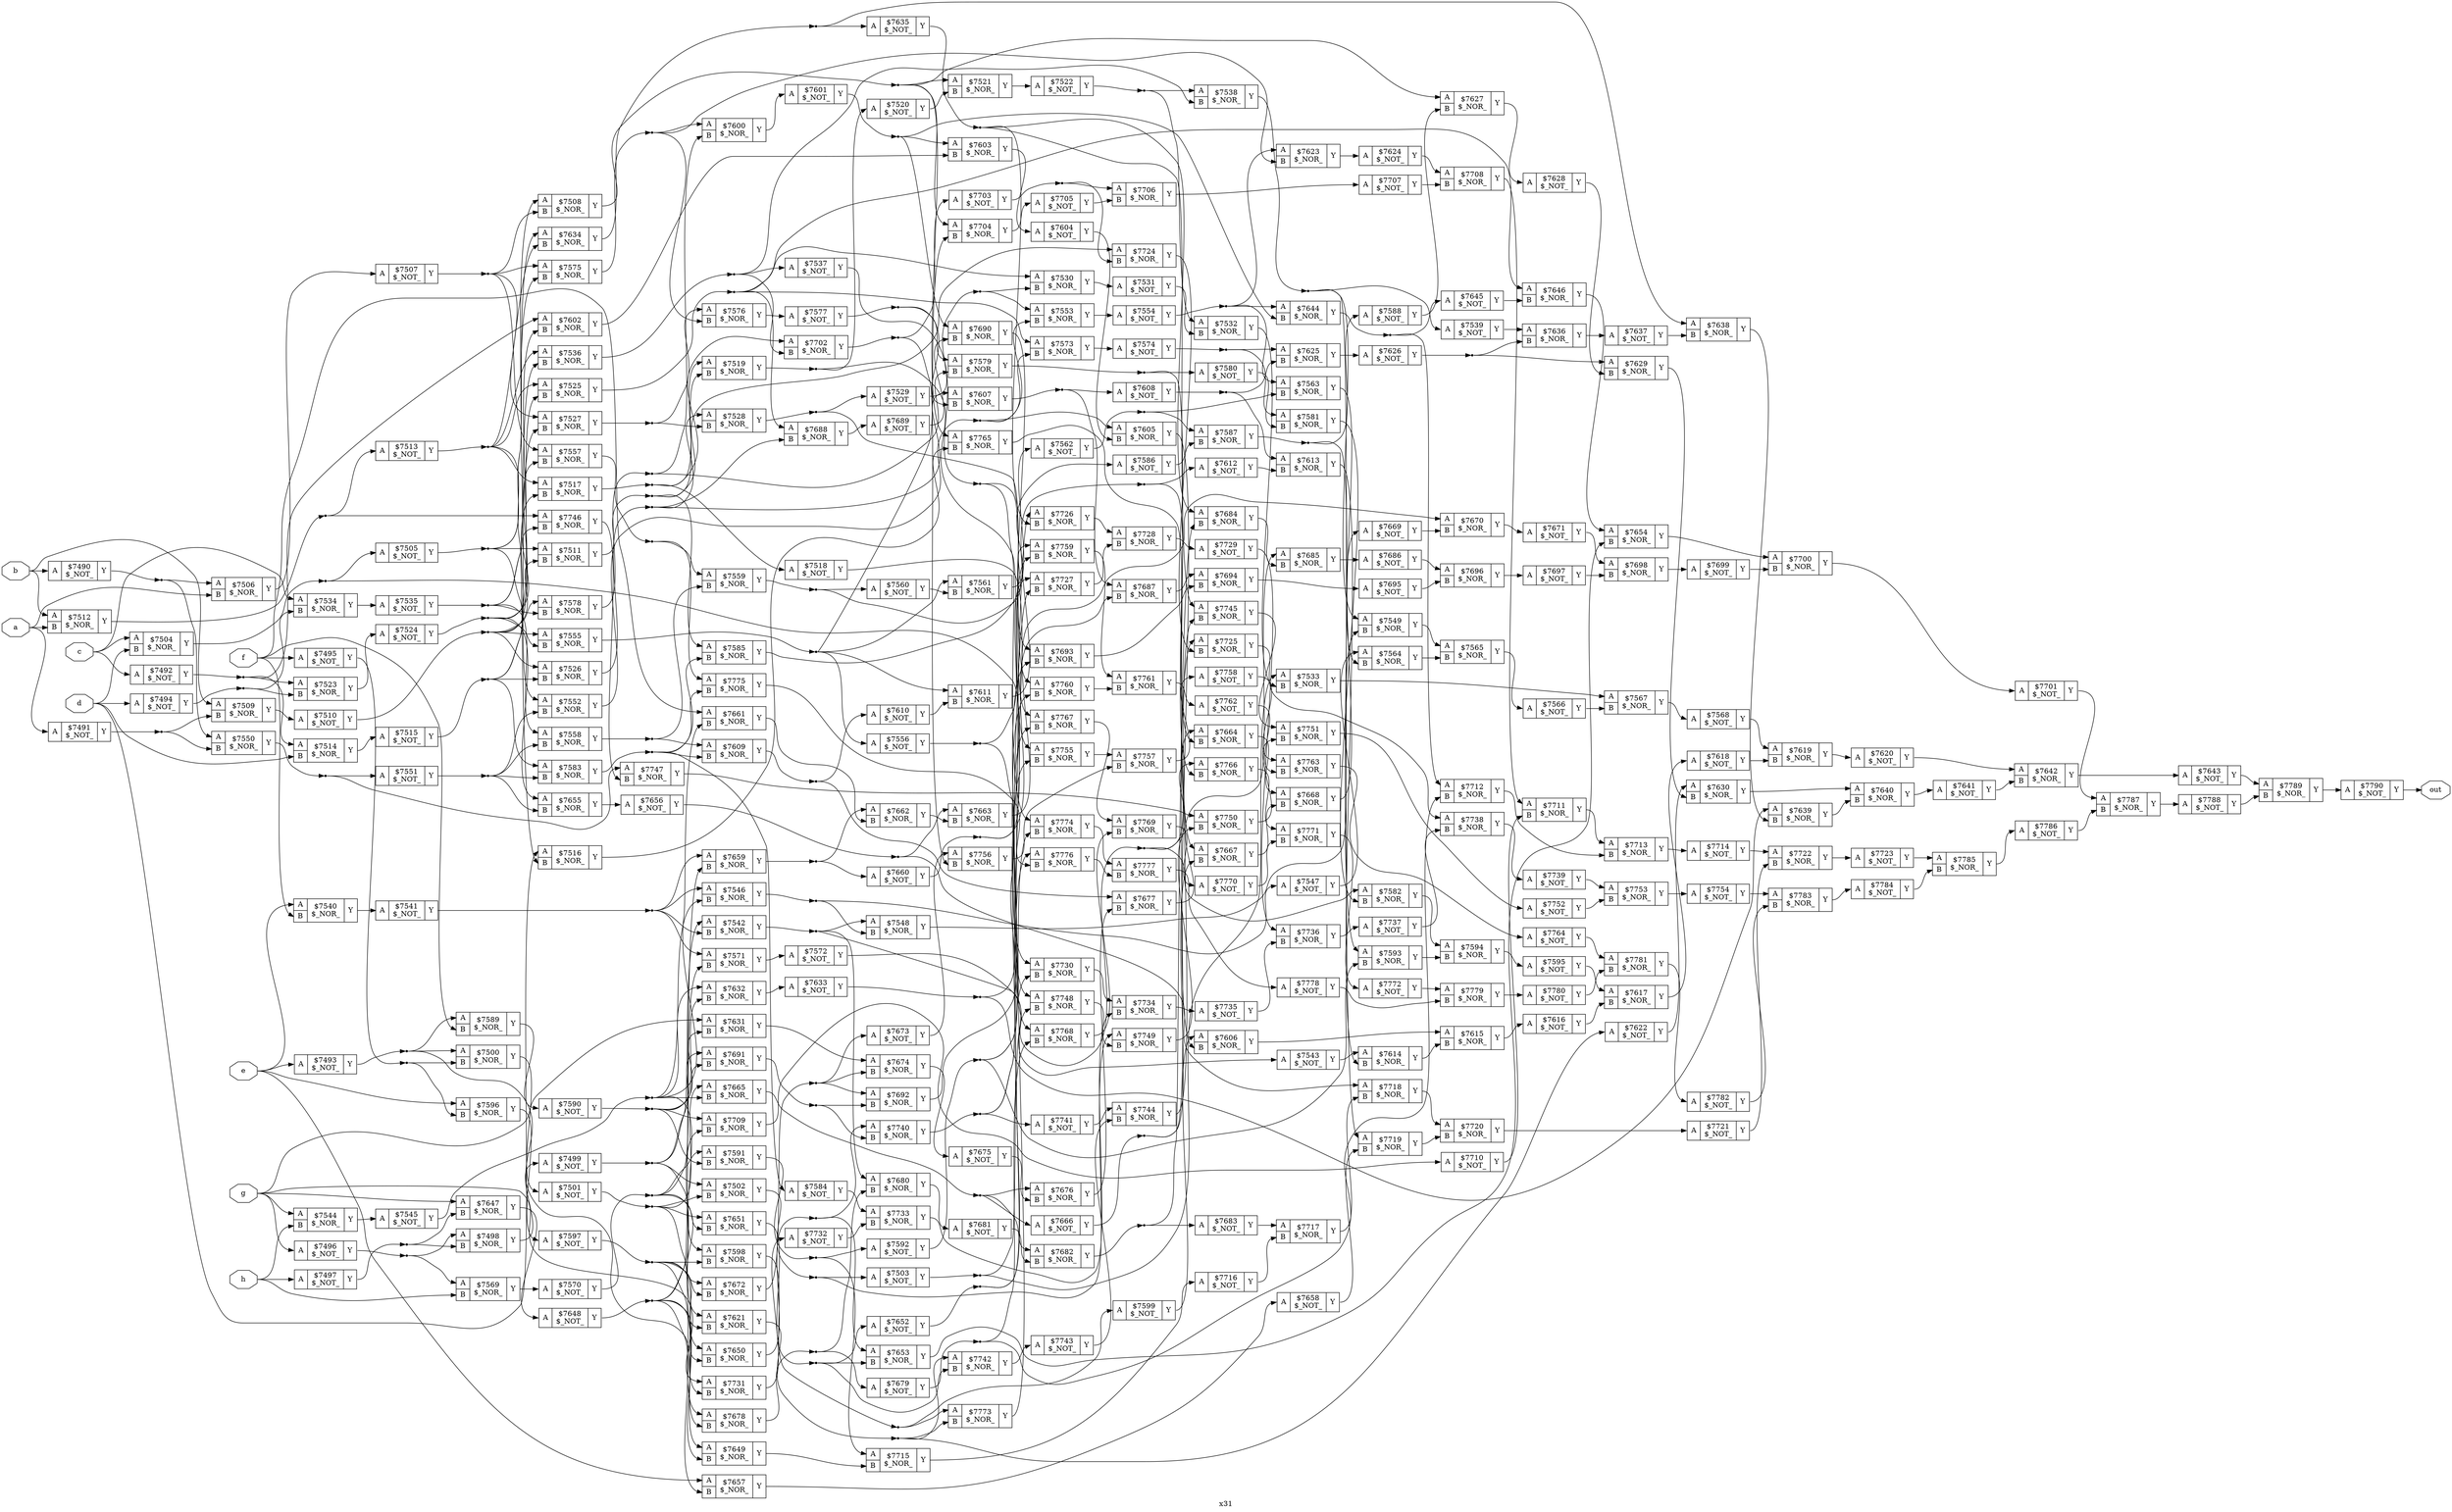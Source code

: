 digraph "x31" {
label="x31";
rankdir="LR";
remincross=true;
n301 [ shape=octagon, label="a", color="black", fontcolor="black" ];
n302 [ shape=octagon, label="b", color="black", fontcolor="black" ];
n303 [ shape=octagon, label="c", color="black", fontcolor="black" ];
n304 [ shape=octagon, label="d", color="black", fontcolor="black" ];
n305 [ shape=octagon, label="e", color="black", fontcolor="black" ];
n306 [ shape=octagon, label="f", color="black", fontcolor="black" ];
n307 [ shape=octagon, label="g", color="black", fontcolor="black" ];
n308 [ shape=octagon, label="h", color="black", fontcolor="black" ];
n309 [ shape=octagon, label="out", color="black", fontcolor="black" ];
c312 [ shape=record, label="{{<p310> A}|$7490\n$_NOT_|{<p311> Y}}" ];
c313 [ shape=record, label="{{<p310> A}|$7491\n$_NOT_|{<p311> Y}}" ];
c314 [ shape=record, label="{{<p310> A}|$7492\n$_NOT_|{<p311> Y}}" ];
c315 [ shape=record, label="{{<p310> A}|$7493\n$_NOT_|{<p311> Y}}" ];
c316 [ shape=record, label="{{<p310> A}|$7494\n$_NOT_|{<p311> Y}}" ];
c317 [ shape=record, label="{{<p310> A}|$7495\n$_NOT_|{<p311> Y}}" ];
c318 [ shape=record, label="{{<p310> A}|$7496\n$_NOT_|{<p311> Y}}" ];
c319 [ shape=record, label="{{<p310> A}|$7497\n$_NOT_|{<p311> Y}}" ];
c321 [ shape=record, label="{{<p310> A|<p320> B}|$7498\n$_NOR_|{<p311> Y}}" ];
c322 [ shape=record, label="{{<p310> A}|$7499\n$_NOT_|{<p311> Y}}" ];
c323 [ shape=record, label="{{<p310> A|<p320> B}|$7500\n$_NOR_|{<p311> Y}}" ];
c324 [ shape=record, label="{{<p310> A}|$7501\n$_NOT_|{<p311> Y}}" ];
c325 [ shape=record, label="{{<p310> A|<p320> B}|$7502\n$_NOR_|{<p311> Y}}" ];
c326 [ shape=record, label="{{<p310> A}|$7503\n$_NOT_|{<p311> Y}}" ];
c327 [ shape=record, label="{{<p310> A|<p320> B}|$7504\n$_NOR_|{<p311> Y}}" ];
c328 [ shape=record, label="{{<p310> A}|$7505\n$_NOT_|{<p311> Y}}" ];
c329 [ shape=record, label="{{<p310> A|<p320> B}|$7506\n$_NOR_|{<p311> Y}}" ];
c330 [ shape=record, label="{{<p310> A}|$7507\n$_NOT_|{<p311> Y}}" ];
c331 [ shape=record, label="{{<p310> A|<p320> B}|$7508\n$_NOR_|{<p311> Y}}" ];
c332 [ shape=record, label="{{<p310> A|<p320> B}|$7509\n$_NOR_|{<p311> Y}}" ];
c333 [ shape=record, label="{{<p310> A}|$7510\n$_NOT_|{<p311> Y}}" ];
c334 [ shape=record, label="{{<p310> A|<p320> B}|$7511\n$_NOR_|{<p311> Y}}" ];
c335 [ shape=record, label="{{<p310> A|<p320> B}|$7512\n$_NOR_|{<p311> Y}}" ];
c336 [ shape=record, label="{{<p310> A}|$7513\n$_NOT_|{<p311> Y}}" ];
c337 [ shape=record, label="{{<p310> A|<p320> B}|$7514\n$_NOR_|{<p311> Y}}" ];
c338 [ shape=record, label="{{<p310> A}|$7515\n$_NOT_|{<p311> Y}}" ];
c339 [ shape=record, label="{{<p310> A|<p320> B}|$7516\n$_NOR_|{<p311> Y}}" ];
c340 [ shape=record, label="{{<p310> A|<p320> B}|$7517\n$_NOR_|{<p311> Y}}" ];
c341 [ shape=record, label="{{<p310> A}|$7518\n$_NOT_|{<p311> Y}}" ];
c342 [ shape=record, label="{{<p310> A|<p320> B}|$7519\n$_NOR_|{<p311> Y}}" ];
c343 [ shape=record, label="{{<p310> A}|$7520\n$_NOT_|{<p311> Y}}" ];
c344 [ shape=record, label="{{<p310> A|<p320> B}|$7521\n$_NOR_|{<p311> Y}}" ];
c345 [ shape=record, label="{{<p310> A}|$7522\n$_NOT_|{<p311> Y}}" ];
c346 [ shape=record, label="{{<p310> A|<p320> B}|$7523\n$_NOR_|{<p311> Y}}" ];
c347 [ shape=record, label="{{<p310> A}|$7524\n$_NOT_|{<p311> Y}}" ];
c348 [ shape=record, label="{{<p310> A|<p320> B}|$7525\n$_NOR_|{<p311> Y}}" ];
c349 [ shape=record, label="{{<p310> A|<p320> B}|$7526\n$_NOR_|{<p311> Y}}" ];
c350 [ shape=record, label="{{<p310> A|<p320> B}|$7527\n$_NOR_|{<p311> Y}}" ];
c351 [ shape=record, label="{{<p310> A|<p320> B}|$7528\n$_NOR_|{<p311> Y}}" ];
c352 [ shape=record, label="{{<p310> A}|$7529\n$_NOT_|{<p311> Y}}" ];
c353 [ shape=record, label="{{<p310> A|<p320> B}|$7530\n$_NOR_|{<p311> Y}}" ];
c354 [ shape=record, label="{{<p310> A}|$7531\n$_NOT_|{<p311> Y}}" ];
c355 [ shape=record, label="{{<p310> A|<p320> B}|$7532\n$_NOR_|{<p311> Y}}" ];
c356 [ shape=record, label="{{<p310> A|<p320> B}|$7533\n$_NOR_|{<p311> Y}}" ];
c357 [ shape=record, label="{{<p310> A|<p320> B}|$7534\n$_NOR_|{<p311> Y}}" ];
c358 [ shape=record, label="{{<p310> A}|$7535\n$_NOT_|{<p311> Y}}" ];
c359 [ shape=record, label="{{<p310> A|<p320> B}|$7536\n$_NOR_|{<p311> Y}}" ];
c360 [ shape=record, label="{{<p310> A}|$7537\n$_NOT_|{<p311> Y}}" ];
c361 [ shape=record, label="{{<p310> A|<p320> B}|$7538\n$_NOR_|{<p311> Y}}" ];
c362 [ shape=record, label="{{<p310> A}|$7539\n$_NOT_|{<p311> Y}}" ];
c363 [ shape=record, label="{{<p310> A|<p320> B}|$7540\n$_NOR_|{<p311> Y}}" ];
c364 [ shape=record, label="{{<p310> A}|$7541\n$_NOT_|{<p311> Y}}" ];
c365 [ shape=record, label="{{<p310> A|<p320> B}|$7542\n$_NOR_|{<p311> Y}}" ];
c366 [ shape=record, label="{{<p310> A}|$7543\n$_NOT_|{<p311> Y}}" ];
c367 [ shape=record, label="{{<p310> A|<p320> B}|$7544\n$_NOR_|{<p311> Y}}" ];
c368 [ shape=record, label="{{<p310> A}|$7545\n$_NOT_|{<p311> Y}}" ];
c369 [ shape=record, label="{{<p310> A|<p320> B}|$7546\n$_NOR_|{<p311> Y}}" ];
c370 [ shape=record, label="{{<p310> A}|$7547\n$_NOT_|{<p311> Y}}" ];
c371 [ shape=record, label="{{<p310> A|<p320> B}|$7548\n$_NOR_|{<p311> Y}}" ];
c372 [ shape=record, label="{{<p310> A|<p320> B}|$7549\n$_NOR_|{<p311> Y}}" ];
c373 [ shape=record, label="{{<p310> A|<p320> B}|$7550\n$_NOR_|{<p311> Y}}" ];
c374 [ shape=record, label="{{<p310> A}|$7551\n$_NOT_|{<p311> Y}}" ];
c375 [ shape=record, label="{{<p310> A|<p320> B}|$7552\n$_NOR_|{<p311> Y}}" ];
c376 [ shape=record, label="{{<p310> A|<p320> B}|$7553\n$_NOR_|{<p311> Y}}" ];
c377 [ shape=record, label="{{<p310> A}|$7554\n$_NOT_|{<p311> Y}}" ];
c378 [ shape=record, label="{{<p310> A|<p320> B}|$7555\n$_NOR_|{<p311> Y}}" ];
c379 [ shape=record, label="{{<p310> A}|$7556\n$_NOT_|{<p311> Y}}" ];
c380 [ shape=record, label="{{<p310> A|<p320> B}|$7557\n$_NOR_|{<p311> Y}}" ];
c381 [ shape=record, label="{{<p310> A|<p320> B}|$7558\n$_NOR_|{<p311> Y}}" ];
c382 [ shape=record, label="{{<p310> A|<p320> B}|$7559\n$_NOR_|{<p311> Y}}" ];
c383 [ shape=record, label="{{<p310> A}|$7560\n$_NOT_|{<p311> Y}}" ];
c384 [ shape=record, label="{{<p310> A|<p320> B}|$7561\n$_NOR_|{<p311> Y}}" ];
c385 [ shape=record, label="{{<p310> A}|$7562\n$_NOT_|{<p311> Y}}" ];
c386 [ shape=record, label="{{<p310> A|<p320> B}|$7563\n$_NOR_|{<p311> Y}}" ];
c387 [ shape=record, label="{{<p310> A|<p320> B}|$7564\n$_NOR_|{<p311> Y}}" ];
c388 [ shape=record, label="{{<p310> A|<p320> B}|$7565\n$_NOR_|{<p311> Y}}" ];
c389 [ shape=record, label="{{<p310> A}|$7566\n$_NOT_|{<p311> Y}}" ];
c390 [ shape=record, label="{{<p310> A|<p320> B}|$7567\n$_NOR_|{<p311> Y}}" ];
c391 [ shape=record, label="{{<p310> A}|$7568\n$_NOT_|{<p311> Y}}" ];
c392 [ shape=record, label="{{<p310> A|<p320> B}|$7569\n$_NOR_|{<p311> Y}}" ];
c393 [ shape=record, label="{{<p310> A}|$7570\n$_NOT_|{<p311> Y}}" ];
c394 [ shape=record, label="{{<p310> A|<p320> B}|$7571\n$_NOR_|{<p311> Y}}" ];
c395 [ shape=record, label="{{<p310> A}|$7572\n$_NOT_|{<p311> Y}}" ];
c396 [ shape=record, label="{{<p310> A|<p320> B}|$7573\n$_NOR_|{<p311> Y}}" ];
c397 [ shape=record, label="{{<p310> A}|$7574\n$_NOT_|{<p311> Y}}" ];
c398 [ shape=record, label="{{<p310> A|<p320> B}|$7575\n$_NOR_|{<p311> Y}}" ];
c399 [ shape=record, label="{{<p310> A|<p320> B}|$7576\n$_NOR_|{<p311> Y}}" ];
c400 [ shape=record, label="{{<p310> A}|$7577\n$_NOT_|{<p311> Y}}" ];
c401 [ shape=record, label="{{<p310> A|<p320> B}|$7578\n$_NOR_|{<p311> Y}}" ];
c402 [ shape=record, label="{{<p310> A|<p320> B}|$7579\n$_NOR_|{<p311> Y}}" ];
c403 [ shape=record, label="{{<p310> A}|$7580\n$_NOT_|{<p311> Y}}" ];
c404 [ shape=record, label="{{<p310> A|<p320> B}|$7581\n$_NOR_|{<p311> Y}}" ];
c405 [ shape=record, label="{{<p310> A|<p320> B}|$7582\n$_NOR_|{<p311> Y}}" ];
c406 [ shape=record, label="{{<p310> A|<p320> B}|$7583\n$_NOR_|{<p311> Y}}" ];
c407 [ shape=record, label="{{<p310> A}|$7584\n$_NOT_|{<p311> Y}}" ];
c408 [ shape=record, label="{{<p310> A|<p320> B}|$7585\n$_NOR_|{<p311> Y}}" ];
c409 [ shape=record, label="{{<p310> A}|$7586\n$_NOT_|{<p311> Y}}" ];
c410 [ shape=record, label="{{<p310> A|<p320> B}|$7587\n$_NOR_|{<p311> Y}}" ];
c411 [ shape=record, label="{{<p310> A}|$7588\n$_NOT_|{<p311> Y}}" ];
c412 [ shape=record, label="{{<p310> A|<p320> B}|$7589\n$_NOR_|{<p311> Y}}" ];
c413 [ shape=record, label="{{<p310> A}|$7590\n$_NOT_|{<p311> Y}}" ];
c414 [ shape=record, label="{{<p310> A|<p320> B}|$7591\n$_NOR_|{<p311> Y}}" ];
c415 [ shape=record, label="{{<p310> A}|$7592\n$_NOT_|{<p311> Y}}" ];
c416 [ shape=record, label="{{<p310> A|<p320> B}|$7593\n$_NOR_|{<p311> Y}}" ];
c417 [ shape=record, label="{{<p310> A|<p320> B}|$7594\n$_NOR_|{<p311> Y}}" ];
c418 [ shape=record, label="{{<p310> A}|$7595\n$_NOT_|{<p311> Y}}" ];
c419 [ shape=record, label="{{<p310> A|<p320> B}|$7596\n$_NOR_|{<p311> Y}}" ];
c420 [ shape=record, label="{{<p310> A}|$7597\n$_NOT_|{<p311> Y}}" ];
c421 [ shape=record, label="{{<p310> A|<p320> B}|$7598\n$_NOR_|{<p311> Y}}" ];
c422 [ shape=record, label="{{<p310> A}|$7599\n$_NOT_|{<p311> Y}}" ];
c423 [ shape=record, label="{{<p310> A|<p320> B}|$7600\n$_NOR_|{<p311> Y}}" ];
c424 [ shape=record, label="{{<p310> A}|$7601\n$_NOT_|{<p311> Y}}" ];
c425 [ shape=record, label="{{<p310> A|<p320> B}|$7602\n$_NOR_|{<p311> Y}}" ];
c426 [ shape=record, label="{{<p310> A|<p320> B}|$7603\n$_NOR_|{<p311> Y}}" ];
c427 [ shape=record, label="{{<p310> A}|$7604\n$_NOT_|{<p311> Y}}" ];
c428 [ shape=record, label="{{<p310> A|<p320> B}|$7605\n$_NOR_|{<p311> Y}}" ];
c429 [ shape=record, label="{{<p310> A|<p320> B}|$7606\n$_NOR_|{<p311> Y}}" ];
c430 [ shape=record, label="{{<p310> A|<p320> B}|$7607\n$_NOR_|{<p311> Y}}" ];
c431 [ shape=record, label="{{<p310> A}|$7608\n$_NOT_|{<p311> Y}}" ];
c432 [ shape=record, label="{{<p310> A|<p320> B}|$7609\n$_NOR_|{<p311> Y}}" ];
c433 [ shape=record, label="{{<p310> A}|$7610\n$_NOT_|{<p311> Y}}" ];
c434 [ shape=record, label="{{<p310> A|<p320> B}|$7611\n$_NOR_|{<p311> Y}}" ];
c435 [ shape=record, label="{{<p310> A}|$7612\n$_NOT_|{<p311> Y}}" ];
c436 [ shape=record, label="{{<p310> A|<p320> B}|$7613\n$_NOR_|{<p311> Y}}" ];
c437 [ shape=record, label="{{<p310> A|<p320> B}|$7614\n$_NOR_|{<p311> Y}}" ];
c438 [ shape=record, label="{{<p310> A|<p320> B}|$7615\n$_NOR_|{<p311> Y}}" ];
c439 [ shape=record, label="{{<p310> A}|$7616\n$_NOT_|{<p311> Y}}" ];
c440 [ shape=record, label="{{<p310> A|<p320> B}|$7617\n$_NOR_|{<p311> Y}}" ];
c441 [ shape=record, label="{{<p310> A}|$7618\n$_NOT_|{<p311> Y}}" ];
c442 [ shape=record, label="{{<p310> A|<p320> B}|$7619\n$_NOR_|{<p311> Y}}" ];
c443 [ shape=record, label="{{<p310> A}|$7620\n$_NOT_|{<p311> Y}}" ];
c444 [ shape=record, label="{{<p310> A|<p320> B}|$7621\n$_NOR_|{<p311> Y}}" ];
c445 [ shape=record, label="{{<p310> A}|$7622\n$_NOT_|{<p311> Y}}" ];
c446 [ shape=record, label="{{<p310> A|<p320> B}|$7623\n$_NOR_|{<p311> Y}}" ];
c447 [ shape=record, label="{{<p310> A}|$7624\n$_NOT_|{<p311> Y}}" ];
c448 [ shape=record, label="{{<p310> A|<p320> B}|$7625\n$_NOR_|{<p311> Y}}" ];
c449 [ shape=record, label="{{<p310> A}|$7626\n$_NOT_|{<p311> Y}}" ];
c450 [ shape=record, label="{{<p310> A|<p320> B}|$7627\n$_NOR_|{<p311> Y}}" ];
c451 [ shape=record, label="{{<p310> A}|$7628\n$_NOT_|{<p311> Y}}" ];
c452 [ shape=record, label="{{<p310> A|<p320> B}|$7629\n$_NOR_|{<p311> Y}}" ];
c453 [ shape=record, label="{{<p310> A|<p320> B}|$7630\n$_NOR_|{<p311> Y}}" ];
c454 [ shape=record, label="{{<p310> A|<p320> B}|$7631\n$_NOR_|{<p311> Y}}" ];
c455 [ shape=record, label="{{<p310> A|<p320> B}|$7632\n$_NOR_|{<p311> Y}}" ];
c456 [ shape=record, label="{{<p310> A}|$7633\n$_NOT_|{<p311> Y}}" ];
c457 [ shape=record, label="{{<p310> A|<p320> B}|$7634\n$_NOR_|{<p311> Y}}" ];
c458 [ shape=record, label="{{<p310> A}|$7635\n$_NOT_|{<p311> Y}}" ];
c459 [ shape=record, label="{{<p310> A|<p320> B}|$7636\n$_NOR_|{<p311> Y}}" ];
c460 [ shape=record, label="{{<p310> A}|$7637\n$_NOT_|{<p311> Y}}" ];
c461 [ shape=record, label="{{<p310> A|<p320> B}|$7638\n$_NOR_|{<p311> Y}}" ];
c462 [ shape=record, label="{{<p310> A|<p320> B}|$7639\n$_NOR_|{<p311> Y}}" ];
c463 [ shape=record, label="{{<p310> A|<p320> B}|$7640\n$_NOR_|{<p311> Y}}" ];
c464 [ shape=record, label="{{<p310> A}|$7641\n$_NOT_|{<p311> Y}}" ];
c465 [ shape=record, label="{{<p310> A|<p320> B}|$7642\n$_NOR_|{<p311> Y}}" ];
c466 [ shape=record, label="{{<p310> A}|$7643\n$_NOT_|{<p311> Y}}" ];
c467 [ shape=record, label="{{<p310> A|<p320> B}|$7644\n$_NOR_|{<p311> Y}}" ];
c468 [ shape=record, label="{{<p310> A}|$7645\n$_NOT_|{<p311> Y}}" ];
c469 [ shape=record, label="{{<p310> A|<p320> B}|$7646\n$_NOR_|{<p311> Y}}" ];
c470 [ shape=record, label="{{<p310> A|<p320> B}|$7647\n$_NOR_|{<p311> Y}}" ];
c471 [ shape=record, label="{{<p310> A}|$7648\n$_NOT_|{<p311> Y}}" ];
c472 [ shape=record, label="{{<p310> A|<p320> B}|$7649\n$_NOR_|{<p311> Y}}" ];
c473 [ shape=record, label="{{<p310> A|<p320> B}|$7650\n$_NOR_|{<p311> Y}}" ];
c474 [ shape=record, label="{{<p310> A|<p320> B}|$7651\n$_NOR_|{<p311> Y}}" ];
c475 [ shape=record, label="{{<p310> A}|$7652\n$_NOT_|{<p311> Y}}" ];
c476 [ shape=record, label="{{<p310> A|<p320> B}|$7653\n$_NOR_|{<p311> Y}}" ];
c477 [ shape=record, label="{{<p310> A|<p320> B}|$7654\n$_NOR_|{<p311> Y}}" ];
c478 [ shape=record, label="{{<p310> A|<p320> B}|$7655\n$_NOR_|{<p311> Y}}" ];
c479 [ shape=record, label="{{<p310> A}|$7656\n$_NOT_|{<p311> Y}}" ];
c480 [ shape=record, label="{{<p310> A|<p320> B}|$7657\n$_NOR_|{<p311> Y}}" ];
c481 [ shape=record, label="{{<p310> A}|$7658\n$_NOT_|{<p311> Y}}" ];
c482 [ shape=record, label="{{<p310> A|<p320> B}|$7659\n$_NOR_|{<p311> Y}}" ];
c483 [ shape=record, label="{{<p310> A}|$7660\n$_NOT_|{<p311> Y}}" ];
c484 [ shape=record, label="{{<p310> A|<p320> B}|$7661\n$_NOR_|{<p311> Y}}" ];
c485 [ shape=record, label="{{<p310> A|<p320> B}|$7662\n$_NOR_|{<p311> Y}}" ];
c486 [ shape=record, label="{{<p310> A|<p320> B}|$7663\n$_NOR_|{<p311> Y}}" ];
c487 [ shape=record, label="{{<p310> A|<p320> B}|$7664\n$_NOR_|{<p311> Y}}" ];
c488 [ shape=record, label="{{<p310> A|<p320> B}|$7665\n$_NOR_|{<p311> Y}}" ];
c489 [ shape=record, label="{{<p310> A}|$7666\n$_NOT_|{<p311> Y}}" ];
c490 [ shape=record, label="{{<p310> A|<p320> B}|$7667\n$_NOR_|{<p311> Y}}" ];
c491 [ shape=record, label="{{<p310> A|<p320> B}|$7668\n$_NOR_|{<p311> Y}}" ];
c492 [ shape=record, label="{{<p310> A}|$7669\n$_NOT_|{<p311> Y}}" ];
c493 [ shape=record, label="{{<p310> A|<p320> B}|$7670\n$_NOR_|{<p311> Y}}" ];
c494 [ shape=record, label="{{<p310> A}|$7671\n$_NOT_|{<p311> Y}}" ];
c495 [ shape=record, label="{{<p310> A|<p320> B}|$7672\n$_NOR_|{<p311> Y}}" ];
c496 [ shape=record, label="{{<p310> A}|$7673\n$_NOT_|{<p311> Y}}" ];
c497 [ shape=record, label="{{<p310> A|<p320> B}|$7674\n$_NOR_|{<p311> Y}}" ];
c498 [ shape=record, label="{{<p310> A}|$7675\n$_NOT_|{<p311> Y}}" ];
c499 [ shape=record, label="{{<p310> A|<p320> B}|$7676\n$_NOR_|{<p311> Y}}" ];
c500 [ shape=record, label="{{<p310> A|<p320> B}|$7677\n$_NOR_|{<p311> Y}}" ];
c501 [ shape=record, label="{{<p310> A|<p320> B}|$7678\n$_NOR_|{<p311> Y}}" ];
c502 [ shape=record, label="{{<p310> A}|$7679\n$_NOT_|{<p311> Y}}" ];
c503 [ shape=record, label="{{<p310> A|<p320> B}|$7680\n$_NOR_|{<p311> Y}}" ];
c504 [ shape=record, label="{{<p310> A}|$7681\n$_NOT_|{<p311> Y}}" ];
c505 [ shape=record, label="{{<p310> A|<p320> B}|$7682\n$_NOR_|{<p311> Y}}" ];
c506 [ shape=record, label="{{<p310> A}|$7683\n$_NOT_|{<p311> Y}}" ];
c507 [ shape=record, label="{{<p310> A|<p320> B}|$7684\n$_NOR_|{<p311> Y}}" ];
c508 [ shape=record, label="{{<p310> A|<p320> B}|$7685\n$_NOR_|{<p311> Y}}" ];
c509 [ shape=record, label="{{<p310> A}|$7686\n$_NOT_|{<p311> Y}}" ];
c510 [ shape=record, label="{{<p310> A|<p320> B}|$7687\n$_NOR_|{<p311> Y}}" ];
c511 [ shape=record, label="{{<p310> A|<p320> B}|$7688\n$_NOR_|{<p311> Y}}" ];
c512 [ shape=record, label="{{<p310> A}|$7689\n$_NOT_|{<p311> Y}}" ];
c513 [ shape=record, label="{{<p310> A|<p320> B}|$7690\n$_NOR_|{<p311> Y}}" ];
c514 [ shape=record, label="{{<p310> A|<p320> B}|$7691\n$_NOR_|{<p311> Y}}" ];
c515 [ shape=record, label="{{<p310> A|<p320> B}|$7692\n$_NOR_|{<p311> Y}}" ];
c516 [ shape=record, label="{{<p310> A|<p320> B}|$7693\n$_NOR_|{<p311> Y}}" ];
c517 [ shape=record, label="{{<p310> A|<p320> B}|$7694\n$_NOR_|{<p311> Y}}" ];
c518 [ shape=record, label="{{<p310> A}|$7695\n$_NOT_|{<p311> Y}}" ];
c519 [ shape=record, label="{{<p310> A|<p320> B}|$7696\n$_NOR_|{<p311> Y}}" ];
c520 [ shape=record, label="{{<p310> A}|$7697\n$_NOT_|{<p311> Y}}" ];
c521 [ shape=record, label="{{<p310> A|<p320> B}|$7698\n$_NOR_|{<p311> Y}}" ];
c522 [ shape=record, label="{{<p310> A}|$7699\n$_NOT_|{<p311> Y}}" ];
c523 [ shape=record, label="{{<p310> A|<p320> B}|$7700\n$_NOR_|{<p311> Y}}" ];
c524 [ shape=record, label="{{<p310> A}|$7701\n$_NOT_|{<p311> Y}}" ];
c525 [ shape=record, label="{{<p310> A|<p320> B}|$7702\n$_NOR_|{<p311> Y}}" ];
c526 [ shape=record, label="{{<p310> A}|$7703\n$_NOT_|{<p311> Y}}" ];
c527 [ shape=record, label="{{<p310> A|<p320> B}|$7704\n$_NOR_|{<p311> Y}}" ];
c528 [ shape=record, label="{{<p310> A}|$7705\n$_NOT_|{<p311> Y}}" ];
c529 [ shape=record, label="{{<p310> A|<p320> B}|$7706\n$_NOR_|{<p311> Y}}" ];
c530 [ shape=record, label="{{<p310> A}|$7707\n$_NOT_|{<p311> Y}}" ];
c531 [ shape=record, label="{{<p310> A|<p320> B}|$7708\n$_NOR_|{<p311> Y}}" ];
c532 [ shape=record, label="{{<p310> A|<p320> B}|$7709\n$_NOR_|{<p311> Y}}" ];
c533 [ shape=record, label="{{<p310> A}|$7710\n$_NOT_|{<p311> Y}}" ];
c534 [ shape=record, label="{{<p310> A|<p320> B}|$7711\n$_NOR_|{<p311> Y}}" ];
c535 [ shape=record, label="{{<p310> A|<p320> B}|$7712\n$_NOR_|{<p311> Y}}" ];
c536 [ shape=record, label="{{<p310> A|<p320> B}|$7713\n$_NOR_|{<p311> Y}}" ];
c537 [ shape=record, label="{{<p310> A}|$7714\n$_NOT_|{<p311> Y}}" ];
c538 [ shape=record, label="{{<p310> A|<p320> B}|$7715\n$_NOR_|{<p311> Y}}" ];
c539 [ shape=record, label="{{<p310> A}|$7716\n$_NOT_|{<p311> Y}}" ];
c540 [ shape=record, label="{{<p310> A|<p320> B}|$7717\n$_NOR_|{<p311> Y}}" ];
c541 [ shape=record, label="{{<p310> A|<p320> B}|$7718\n$_NOR_|{<p311> Y}}" ];
c542 [ shape=record, label="{{<p310> A|<p320> B}|$7719\n$_NOR_|{<p311> Y}}" ];
c543 [ shape=record, label="{{<p310> A|<p320> B}|$7720\n$_NOR_|{<p311> Y}}" ];
c544 [ shape=record, label="{{<p310> A}|$7721\n$_NOT_|{<p311> Y}}" ];
c545 [ shape=record, label="{{<p310> A|<p320> B}|$7722\n$_NOR_|{<p311> Y}}" ];
c546 [ shape=record, label="{{<p310> A}|$7723\n$_NOT_|{<p311> Y}}" ];
c547 [ shape=record, label="{{<p310> A|<p320> B}|$7724\n$_NOR_|{<p311> Y}}" ];
c548 [ shape=record, label="{{<p310> A|<p320> B}|$7725\n$_NOR_|{<p311> Y}}" ];
c549 [ shape=record, label="{{<p310> A|<p320> B}|$7726\n$_NOR_|{<p311> Y}}" ];
c550 [ shape=record, label="{{<p310> A|<p320> B}|$7727\n$_NOR_|{<p311> Y}}" ];
c551 [ shape=record, label="{{<p310> A|<p320> B}|$7728\n$_NOR_|{<p311> Y}}" ];
c552 [ shape=record, label="{{<p310> A}|$7729\n$_NOT_|{<p311> Y}}" ];
c553 [ shape=record, label="{{<p310> A|<p320> B}|$7730\n$_NOR_|{<p311> Y}}" ];
c554 [ shape=record, label="{{<p310> A|<p320> B}|$7731\n$_NOR_|{<p311> Y}}" ];
c555 [ shape=record, label="{{<p310> A}|$7732\n$_NOT_|{<p311> Y}}" ];
c556 [ shape=record, label="{{<p310> A|<p320> B}|$7733\n$_NOR_|{<p311> Y}}" ];
c557 [ shape=record, label="{{<p310> A|<p320> B}|$7734\n$_NOR_|{<p311> Y}}" ];
c558 [ shape=record, label="{{<p310> A}|$7735\n$_NOT_|{<p311> Y}}" ];
c559 [ shape=record, label="{{<p310> A|<p320> B}|$7736\n$_NOR_|{<p311> Y}}" ];
c560 [ shape=record, label="{{<p310> A}|$7737\n$_NOT_|{<p311> Y}}" ];
c561 [ shape=record, label="{{<p310> A|<p320> B}|$7738\n$_NOR_|{<p311> Y}}" ];
c562 [ shape=record, label="{{<p310> A}|$7739\n$_NOT_|{<p311> Y}}" ];
c563 [ shape=record, label="{{<p310> A|<p320> B}|$7740\n$_NOR_|{<p311> Y}}" ];
c564 [ shape=record, label="{{<p310> A}|$7741\n$_NOT_|{<p311> Y}}" ];
c565 [ shape=record, label="{{<p310> A|<p320> B}|$7742\n$_NOR_|{<p311> Y}}" ];
c566 [ shape=record, label="{{<p310> A}|$7743\n$_NOT_|{<p311> Y}}" ];
c567 [ shape=record, label="{{<p310> A|<p320> B}|$7744\n$_NOR_|{<p311> Y}}" ];
c568 [ shape=record, label="{{<p310> A|<p320> B}|$7745\n$_NOR_|{<p311> Y}}" ];
c569 [ shape=record, label="{{<p310> A|<p320> B}|$7746\n$_NOR_|{<p311> Y}}" ];
c570 [ shape=record, label="{{<p310> A|<p320> B}|$7747\n$_NOR_|{<p311> Y}}" ];
c571 [ shape=record, label="{{<p310> A|<p320> B}|$7748\n$_NOR_|{<p311> Y}}" ];
c572 [ shape=record, label="{{<p310> A|<p320> B}|$7749\n$_NOR_|{<p311> Y}}" ];
c573 [ shape=record, label="{{<p310> A|<p320> B}|$7750\n$_NOR_|{<p311> Y}}" ];
c574 [ shape=record, label="{{<p310> A|<p320> B}|$7751\n$_NOR_|{<p311> Y}}" ];
c575 [ shape=record, label="{{<p310> A}|$7752\n$_NOT_|{<p311> Y}}" ];
c576 [ shape=record, label="{{<p310> A|<p320> B}|$7753\n$_NOR_|{<p311> Y}}" ];
c577 [ shape=record, label="{{<p310> A}|$7754\n$_NOT_|{<p311> Y}}" ];
c578 [ shape=record, label="{{<p310> A|<p320> B}|$7755\n$_NOR_|{<p311> Y}}" ];
c579 [ shape=record, label="{{<p310> A|<p320> B}|$7756\n$_NOR_|{<p311> Y}}" ];
c580 [ shape=record, label="{{<p310> A|<p320> B}|$7757\n$_NOR_|{<p311> Y}}" ];
c581 [ shape=record, label="{{<p310> A}|$7758\n$_NOT_|{<p311> Y}}" ];
c582 [ shape=record, label="{{<p310> A|<p320> B}|$7759\n$_NOR_|{<p311> Y}}" ];
c583 [ shape=record, label="{{<p310> A|<p320> B}|$7760\n$_NOR_|{<p311> Y}}" ];
c584 [ shape=record, label="{{<p310> A|<p320> B}|$7761\n$_NOR_|{<p311> Y}}" ];
c585 [ shape=record, label="{{<p310> A}|$7762\n$_NOT_|{<p311> Y}}" ];
c586 [ shape=record, label="{{<p310> A|<p320> B}|$7763\n$_NOR_|{<p311> Y}}" ];
c587 [ shape=record, label="{{<p310> A}|$7764\n$_NOT_|{<p311> Y}}" ];
c588 [ shape=record, label="{{<p310> A|<p320> B}|$7765\n$_NOR_|{<p311> Y}}" ];
c589 [ shape=record, label="{{<p310> A|<p320> B}|$7766\n$_NOR_|{<p311> Y}}" ];
c590 [ shape=record, label="{{<p310> A|<p320> B}|$7767\n$_NOR_|{<p311> Y}}" ];
c591 [ shape=record, label="{{<p310> A|<p320> B}|$7768\n$_NOR_|{<p311> Y}}" ];
c592 [ shape=record, label="{{<p310> A|<p320> B}|$7769\n$_NOR_|{<p311> Y}}" ];
c593 [ shape=record, label="{{<p310> A}|$7770\n$_NOT_|{<p311> Y}}" ];
c594 [ shape=record, label="{{<p310> A|<p320> B}|$7771\n$_NOR_|{<p311> Y}}" ];
c595 [ shape=record, label="{{<p310> A}|$7772\n$_NOT_|{<p311> Y}}" ];
c596 [ shape=record, label="{{<p310> A|<p320> B}|$7773\n$_NOR_|{<p311> Y}}" ];
c597 [ shape=record, label="{{<p310> A|<p320> B}|$7774\n$_NOR_|{<p311> Y}}" ];
c598 [ shape=record, label="{{<p310> A|<p320> B}|$7775\n$_NOR_|{<p311> Y}}" ];
c599 [ shape=record, label="{{<p310> A|<p320> B}|$7776\n$_NOR_|{<p311> Y}}" ];
c600 [ shape=record, label="{{<p310> A|<p320> B}|$7777\n$_NOR_|{<p311> Y}}" ];
c601 [ shape=record, label="{{<p310> A}|$7778\n$_NOT_|{<p311> Y}}" ];
c602 [ shape=record, label="{{<p310> A|<p320> B}|$7779\n$_NOR_|{<p311> Y}}" ];
c603 [ shape=record, label="{{<p310> A}|$7780\n$_NOT_|{<p311> Y}}" ];
c604 [ shape=record, label="{{<p310> A|<p320> B}|$7781\n$_NOR_|{<p311> Y}}" ];
c605 [ shape=record, label="{{<p310> A}|$7782\n$_NOT_|{<p311> Y}}" ];
c606 [ shape=record, label="{{<p310> A|<p320> B}|$7783\n$_NOR_|{<p311> Y}}" ];
c607 [ shape=record, label="{{<p310> A}|$7784\n$_NOT_|{<p311> Y}}" ];
c608 [ shape=record, label="{{<p310> A|<p320> B}|$7785\n$_NOR_|{<p311> Y}}" ];
c609 [ shape=record, label="{{<p310> A}|$7786\n$_NOT_|{<p311> Y}}" ];
c610 [ shape=record, label="{{<p310> A|<p320> B}|$7787\n$_NOR_|{<p311> Y}}" ];
c611 [ shape=record, label="{{<p310> A}|$7788\n$_NOT_|{<p311> Y}}" ];
c612 [ shape=record, label="{{<p310> A|<p320> B}|$7789\n$_NOR_|{<p311> Y}}" ];
c613 [ shape=record, label="{{<p310> A}|$7790\n$_NOT_|{<p311> Y}}" ];
c403:p311:e -> c404:p320:w [color="black", label=""];
c412:p311:e -> c413:p310:w [color="black", label=""];
c493:p311:e -> c494:p310:w [color="black", label=""];
c494:p311:e -> c521:p310:w [color="black", label=""];
n102 [ shape=point ];
c495:p311:e -> n102:w [color="black", label=""];
n102:e -> c496:p310:w [color="black", label=""];
n102:e -> c497:p320:w [color="black", label=""];
n102:e -> c515:p310:w [color="black", label=""];
c496:p311:e -> c579:p310:w [color="black", label=""];
c497:p311:e -> c498:p310:w [color="black", label=""];
c498:p311:e -> c499:p320:w [color="black", label=""];
c499:p311:e -> c500:p320:w [color="black", label=""];
c500:p311:e -> c508:p310:w [color="black", label=""];
n108 [ shape=point ];
c501:p311:e -> n108:w [color="black", label=""];
n108:e -> c502:p310:w [color="black", label=""];
n108:e -> c503:p320:w [color="black", label=""];
n109 [ shape=point ];
c502:p311:e -> n109:w [color="black", label=""];
n109:e -> c535:p320:w [color="black", label=""];
n109:e -> c591:p320:w [color="black", label=""];
n11 [ shape=point ];
c312:p311:e -> n11:w [color="black", label=""];
n11:e -> c329:p310:w [color="black", label=""];
n11:e -> c373:p310:w [color="black", label=""];
n110 [ shape=point ];
c322:p311:e -> n110:w [color="black", label=""];
n110:e -> c325:p310:w [color="black", label=""];
n110:e -> c365:p310:w [color="black", label=""];
n110:e -> c444:p310:w [color="black", label=""];
n110:e -> c514:p310:w [color="black", label=""];
c503:p311:e -> c504:p310:w [color="black", label=""];
c504:p311:e -> c505:p320:w [color="black", label=""];
n113 [ shape=point ];
c505:p311:e -> n113:w [color="black", label=""];
n113:e -> c506:p310:w [color="black", label=""];
n113:e -> c507:p320:w [color="black", label=""];
c506:p311:e -> c540:p310:w [color="black", label=""];
c507:p311:e -> c508:p320:w [color="black", label=""];
c508:p311:e -> c509:p310:w [color="black", label=""];
c509:p311:e -> c519:p310:w [color="black", label=""];
c510:p311:e -> c517:p310:w [color="black", label=""];
c511:p311:e -> c512:p310:w [color="black", label=""];
n12 [ shape=point ];
c413:p311:e -> n12:w [color="black", label=""];
n12:e -> c414:p320:w [color="black", label=""];
n12:e -> c454:p320:w [color="black", label=""];
n12:e -> c455:p320:w [color="black", label=""];
n12:e -> c514:p320:w [color="black", label=""];
n12:e -> c532:p310:w [color="black", label=""];
c512:p311:e -> c513:p320:w [color="black", label=""];
c323:p311:e -> c324:p310:w [color="black", label=""];
c513:p311:e -> c516:p310:w [color="black", label=""];
n123 [ shape=point ];
c514:p311:e -> n123:w [color="black", label=""];
n123:e -> c515:p320:w [color="black", label=""];
n123:e -> c563:p320:w [color="black", label=""];
c515:p311:e -> c516:p320:w [color="black", label=""];
c516:p311:e -> c517:p320:w [color="black", label=""];
c517:p311:e -> c518:p310:w [color="black", label=""];
c518:p311:e -> c519:p320:w [color="black", label=""];
c519:p311:e -> c520:p310:w [color="black", label=""];
c520:p311:e -> c521:p320:w [color="black", label=""];
n13 [ shape=point ];
c414:p311:e -> n13:w [color="black", label=""];
n13:e -> c415:p310:w [color="black", label=""];
n13:e -> c538:p310:w [color="black", label=""];
c521:p311:e -> c522:p310:w [color="black", label=""];
c522:p311:e -> c523:p320:w [color="black", label=""];
n132 [ shape=point ];
c324:p311:e -> n132:w [color="black", label=""];
n132:e -> c325:p320:w [color="black", label=""];
n132:e -> c473:p310:w [color="black", label=""];
n132:e -> c474:p310:w [color="black", label=""];
n132:e -> c488:p310:w [color="black", label=""];
c523:p311:e -> c524:p310:w [color="black", label=""];
c524:p311:e -> c610:p310:w [color="black", label=""];
n135 [ shape=point ];
c525:p311:e -> n135:w [color="black", label=""];
n135:e -> c526:p310:w [color="black", label=""];
n135:e -> c579:p320:w [color="black", label=""];
n136 [ shape=point ];
c526:p311:e -> n136:w [color="black", label=""];
n136:e -> c529:p310:w [color="black", label=""];
n136:e -> c547:p320:w [color="black", label=""];
c527:p311:e -> c528:p310:w [color="black", label=""];
c528:p311:e -> c529:p320:w [color="black", label=""];
c529:p311:e -> c530:p310:w [color="black", label=""];
n14 [ shape=point ];
c415:p311:e -> n14:w [color="black", label=""];
n14:e -> c416:p320:w [color="black", label=""];
n14:e -> c583:p320:w [color="black", label=""];
n14:e -> c590:p320:w [color="black", label=""];
c530:p311:e -> c531:p320:w [color="black", label=""];
c531:p311:e -> c534:p310:w [color="black", label=""];
c532:p311:e -> c533:p310:w [color="black", label=""];
n143 [ shape=point ];
c325:p311:e -> n143:w [color="black", label=""];
n143:e -> c326:p310:w [color="black", label=""];
n143:e -> c572:p310:w [color="black", label=""];
c533:p311:e -> c534:p320:w [color="black", label=""];
c534:p311:e -> c536:p310:w [color="black", label=""];
c535:p311:e -> c536:p320:w [color="black", label=""];
c536:p311:e -> c537:p310:w [color="black", label=""];
c537:p311:e -> c545:p310:w [color="black", label=""];
c538:p311:e -> c539:p310:w [color="black", label=""];
c416:p311:e -> c417:p320:w [color="black", label=""];
c539:p311:e -> c540:p320:w [color="black", label=""];
c540:p311:e -> c541:p320:w [color="black", label=""];
c541:p311:e -> c543:p310:w [color="black", label=""];
c542:p311:e -> c543:p320:w [color="black", label=""];
n154 [ shape=point ];
c326:p311:e -> n154:w [color="black", label=""];
n154:e -> c356:p310:w [color="black", label=""];
n154:e -> c549:p310:w [color="black", label=""];
c543:p311:e -> c544:p310:w [color="black", label=""];
c544:p311:e -> c545:p320:w [color="black", label=""];
c545:p311:e -> c546:p310:w [color="black", label=""];
c546:p311:e -> c608:p310:w [color="black", label=""];
c547:p311:e -> c548:p320:w [color="black", label=""];
c417:p311:e -> c418:p310:w [color="black", label=""];
c548:p311:e -> c561:p310:w [color="black", label=""];
c549:p311:e -> c551:p310:w [color="black", label=""];
c550:p311:e -> c551:p320:w [color="black", label=""];
c551:p311:e -> c552:p310:w [color="black", label=""];
c552:p311:e -> c559:p310:w [color="black", label=""];
n165 [ shape=point ];
c327:p311:e -> n165:w [color="black", label=""];
n165:e -> c328:p310:w [color="black", label=""];
n165:e -> c571:p310:w [color="black", label=""];
c553:p311:e -> c557:p310:w [color="black", label=""];
c554:p311:e -> c555:p310:w [color="black", label=""];
c555:p311:e -> c556:p320:w [color="black", label=""];
c556:p311:e -> c557:p320:w [color="black", label=""];
c418:p311:e -> c440:p310:w [color="black", label=""];
c557:p311:e -> c558:p310:w [color="black", label=""];
c558:p311:e -> c559:p320:w [color="black", label=""];
c559:p311:e -> c560:p310:w [color="black", label=""];
c560:p311:e -> c561:p320:w [color="black", label=""];
c561:p311:e -> c562:p310:w [color="black", label=""];
c562:p311:e -> c576:p310:w [color="black", label=""];
n176 [ shape=point ];
c328:p311:e -> n176:w [color="black", label=""];
n176:e -> c331:p310:w [color="black", label=""];
n176:e -> c334:p310:w [color="black", label=""];
n176:e -> c375:p310:w [color="black", label=""];
n176:e -> c457:p310:w [color="black", label=""];
n177 [ shape=point ];
c563:p311:e -> n177:w [color="black", label=""];
n177:e -> c564:p310:w [color="black", label=""];
n177:e -> c578:p320:w [color="black", label=""];
n177:e -> c599:p310:w [color="black", label=""];
c564:p311:e -> c567:p310:w [color="black", label=""];
c565:p311:e -> c566:p310:w [color="black", label=""];
c419:p311:e -> c420:p310:w [color="black", label=""];
c566:p311:e -> c567:p320:w [color="black", label=""];
c567:p311:e -> c568:p320:w [color="black", label=""];
c568:p311:e -> c574:p310:w [color="black", label=""];
c569:p311:e -> c570:p320:w [color="black", label=""];
c570:p311:e -> c573:p310:w [color="black", label=""];
c571:p311:e -> c572:p320:w [color="black", label=""];
c572:p311:e -> c573:p320:w [color="black", label=""];
c329:p311:e -> c330:p310:w [color="black", label=""];
c573:p311:e -> c574:p320:w [color="black", label=""];
c574:p311:e -> c575:p310:w [color="black", label=""];
n19 [ shape=point ];
c420:p311:e -> n19:w [color="black", label=""];
n19:e -> c421:p320:w [color="black", label=""];
n19:e -> c444:p320:w [color="black", label=""];
n19:e -> c495:p320:w [color="black", label=""];
n19:e -> c501:p310:w [color="black", label=""];
n19:e -> c554:p320:w [color="black", label=""];
c575:p311:e -> c576:p320:w [color="black", label=""];
c576:p311:e -> c577:p310:w [color="black", label=""];
c577:p311:e -> c606:p310:w [color="black", label=""];
c578:p311:e -> c580:p310:w [color="black", label=""];
c579:p311:e -> c580:p320:w [color="black", label=""];
c580:p311:e -> c581:p310:w [color="black", label=""];
c581:p311:e -> c586:p310:w [color="black", label=""];
c582:p311:e -> c584:p310:w [color="black", label=""];
n198 [ shape=point ];
c330:p311:e -> n198:w [color="black", label=""];
n198:e -> c331:p320:w [color="black", label=""];
n198:e -> c350:p310:w [color="black", label=""];
n198:e -> c380:p310:w [color="black", label=""];
n198:e -> c398:p310:w [color="black", label=""];
c583:p311:e -> c584:p320:w [color="black", label=""];
c404:p311:e -> c405:p320:w [color="black", label=""];
n20 [ shape=point ];
c421:p311:e -> n20:w [color="black", label=""];
n20:e -> c422:p310:w [color="black", label=""];
n20:e -> c596:p310:w [color="black", label=""];
c584:p311:e -> c585:p310:w [color="black", label=""];
c585:p311:e -> c586:p320:w [color="black", label=""];
c586:p311:e -> c587:p310:w [color="black", label=""];
c587:p311:e -> c604:p310:w [color="black", label=""];
c588:p311:e -> c589:p320:w [color="black", label=""];
c589:p311:e -> c594:p310:w [color="black", label=""];
c590:p311:e -> c592:p310:w [color="black", label=""];
c591:p311:e -> c592:p320:w [color="black", label=""];
c592:p311:e -> c593:p310:w [color="black", label=""];
n209 [ shape=point ];
c331:p311:e -> n209:w [color="black", label=""];
n209:e -> c344:p310:w [color="black", label=""];
n209:e -> c450:p310:w [color="black", label=""];
n209:e -> c527:p310:w [color="black", label=""];
n209:e -> c588:p310:w [color="black", label=""];
c422:p311:e -> c429:p310:w [color="black", label=""];
c593:p311:e -> c594:p320:w [color="black", label=""];
c594:p311:e -> c595:p310:w [color="black", label=""];
c595:p311:e -> c602:p310:w [color="black", label=""];
c596:p311:e -> c597:p320:w [color="black", label=""];
c597:p311:e -> c600:p310:w [color="black", label=""];
c598:p311:e -> c599:p320:w [color="black", label=""];
c599:p311:e -> c600:p320:w [color="black", label=""];
c600:p311:e -> c601:p310:w [color="black", label=""];
c601:p311:e -> c602:p320:w [color="black", label=""];
c602:p311:e -> c603:p310:w [color="black", label=""];
n22 [ shape=point ];
c313:p311:e -> n22:w [color="black", label=""];
n22:e -> c332:p320:w [color="black", label=""];
n22:e -> c373:p320:w [color="black", label=""];
c332:p311:e -> c333:p310:w [color="black", label=""];
c603:p311:e -> c604:p320:w [color="black", label=""];
c604:p311:e -> c605:p310:w [color="black", label=""];
c605:p311:e -> c606:p320:w [color="black", label=""];
c606:p311:e -> c607:p310:w [color="black", label=""];
c607:p311:e -> c608:p320:w [color="black", label=""];
c608:p311:e -> c609:p310:w [color="black", label=""];
c609:p311:e -> c610:p320:w [color="black", label=""];
c610:p311:e -> c611:p310:w [color="black", label=""];
c611:p311:e -> c612:p320:w [color="black", label=""];
c423:p311:e -> c424:p310:w [color="black", label=""];
c612:p311:e -> c613:p310:w [color="black", label=""];
n231 [ shape=point ];
c333:p311:e -> n231:w [color="black", label=""];
n231:e -> c334:p320:w [color="black", label=""];
n231:e -> c349:p310:w [color="black", label=""];
n231:e -> c378:p310:w [color="black", label=""];
n231:e -> c401:p310:w [color="black", label=""];
n231:e -> c425:p320:w [color="black", label=""];
n232 [ shape=point ];
c334:p311:e -> n232:w [color="black", label=""];
n232:e -> c342:p310:w [color="black", label=""];
n232:e -> c408:p310:w [color="black", label=""];
n232:e -> c547:p310:w [color="black", label=""];
n233 [ shape=point ];
c335:p311:e -> n233:w [color="black", label=""];
n233:e -> c336:p310:w [color="black", label=""];
n233:e -> c569:p310:w [color="black", label=""];
n234 [ shape=point ];
c336:p311:e -> n234:w [color="black", label=""];
n234:e -> c339:p320:w [color="black", label=""];
n234:e -> c340:p310:w [color="black", label=""];
n234:e -> c348:p310:w [color="black", label=""];
n234:e -> c359:p310:w [color="black", label=""];
n234:e -> c457:p320:w [color="black", label=""];
c337:p311:e -> c338:p310:w [color="black", label=""];
n236 [ shape=point ];
c338:p311:e -> n236:w [color="black", label=""];
n236:e -> c340:p320:w [color="black", label=""];
n236:e -> c349:p320:w [color="black", label=""];
n236:e -> c350:p320:w [color="black", label=""];
n236:e -> c406:p310:w [color="black", label=""];
c339:p311:e -> c588:p320:w [color="black", label=""];
n238 [ shape=point ];
c340:p311:e -> n238:w [color="black", label=""];
n238:e -> c341:p310:w [color="black", label=""];
n238:e -> c342:p320:w [color="black", label=""];
n238:e -> c525:p310:w [color="black", label=""];
c341:p311:e -> c553:p310:w [color="black", label=""];
n24 [ shape=point ];
c424:p311:e -> n24:w [color="black", label=""];
n24:e -> c426:p310:w [color="black", label=""];
n24:e -> c467:p320:w [color="black", label=""];
n24:e -> c513:p310:w [color="black", label=""];
n240 [ shape=point ];
c342:p311:e -> n240:w [color="black", label=""];
n240:e -> c343:p310:w [color="black", label=""];
n240:e -> c578:p310:w [color="black", label=""];
c343:p311:e -> c344:p320:w [color="black", label=""];
c344:p311:e -> c345:p310:w [color="black", label=""];
n243 [ shape=point ];
c345:p311:e -> n243:w [color="black", label=""];
n243:e -> c355:p310:w [color="black", label=""];
n243:e -> c361:p310:w [color="black", label=""];
c346:p311:e -> c347:p310:w [color="black", label=""];
n245 [ shape=point ];
c347:p311:e -> n245:w [color="black", label=""];
n245:e -> c348:p320:w [color="black", label=""];
n245:e -> c378:p320:w [color="black", label=""];
n245:e -> c380:p320:w [color="black", label=""];
n245:e -> c478:p310:w [color="black", label=""];
n245:e -> c569:p320:w [color="black", label=""];
n246 [ shape=point ];
c348:p311:e -> n246:w [color="black", label=""];
n246:e -> c353:p310:w [color="black", label=""];
n246:e -> c396:p310:w [color="black", label=""];
n246:e -> c469:p310:w [color="black", label=""];
n246:e -> c511:p310:w [color="black", label=""];
n247 [ shape=point ];
c349:p311:e -> n247:w [color="black", label=""];
n247:e -> c351:p310:w [color="black", label=""];
n247:e -> c430:p310:w [color="black", label=""];
n247:e -> c511:p320:w [color="black", label=""];
n248 [ shape=point ];
c350:p311:e -> n248:w [color="black", label=""];
n248:e -> c351:p320:w [color="black", label=""];
n248:e -> c399:p310:w [color="black", label=""];
n249 [ shape=point ];
c351:p311:e -> n249:w [color="black", label=""];
n249:e -> c352:p310:w [color="black", label=""];
n249:e -> c583:p310:w [color="black", label=""];
c425:p311:e -> c426:p320:w [color="black", label=""];
n250 [ shape=point ];
c352:p311:e -> n250:w [color="black", label=""];
n250:e -> c353:p320:w [color="black", label=""];
n250:e -> c376:p310:w [color="black", label=""];
c353:p311:e -> c354:p310:w [color="black", label=""];
c354:p311:e -> c355:p320:w [color="black", label=""];
c355:p311:e -> c356:p320:w [color="black", label=""];
c356:p311:e -> c390:p310:w [color="black", label=""];
c357:p311:e -> c358:p310:w [color="black", label=""];
n256 [ shape=point ];
c358:p311:e -> n256:w [color="black", label=""];
n256:e -> c359:p320:w [color="black", label=""];
n256:e -> c381:p310:w [color="black", label=""];
n256:e -> c398:p320:w [color="black", label=""];
n256:e -> c401:p320:w [color="black", label=""];
n257 [ shape=point ];
c359:p311:e -> n257:w [color="black", label=""];
n257:e -> c360:p310:w [color="black", label=""];
n257:e -> c361:p320:w [color="black", label=""];
n257:e -> c525:p320:w [color="black", label=""];
n258 [ shape=point ];
c360:p311:e -> n258:w [color="black", label=""];
n258:e -> c590:p310:w [color="black", label=""];
n258:e -> c597:p310:w [color="black", label=""];
n259 [ shape=point ];
c361:p311:e -> n259:w [color="black", label=""];
n259:e -> c362:p310:w [color="black", label=""];
n259:e -> c372:p310:w [color="black", label=""];
n259:e -> c542:p310:w [color="black", label=""];
c426:p311:e -> c427:p310:w [color="black", label=""];
c362:p311:e -> c459:p310:w [color="black", label=""];
c363:p311:e -> c364:p310:w [color="black", label=""];
n262 [ shape=point ];
c364:p311:e -> n262:w [color="black", label=""];
n262:e -> c365:p320:w [color="black", label=""];
n262:e -> c369:p310:w [color="black", label=""];
n262:e -> c394:p310:w [color="black", label=""];
n262:e -> c482:p310:w [color="black", label=""];
n263 [ shape=point ];
c365:p311:e -> n263:w [color="black", label=""];
n263:e -> c366:p310:w [color="black", label=""];
n263:e -> c371:p310:w [color="black", label=""];
n263:e -> c503:p310:w [color="black", label=""];
c366:p311:e -> c437:p310:w [color="black", label=""];
c367:p311:e -> c368:p310:w [color="black", label=""];
n266 [ shape=point ];
c368:p311:e -> n266:w [color="black", label=""];
n266:e -> c369:p320:w [color="black", label=""];
n266:e -> c421:p310:w [color="black", label=""];
n266:e -> c455:p310:w [color="black", label=""];
n266:e -> c484:p320:w [color="black", label=""];
n266:e -> c488:p320:w [color="black", label=""];
n267 [ shape=point ];
c369:p311:e -> n267:w [color="black", label=""];
n267:e -> c370:p310:w [color="black", label=""];
n267:e -> c371:p320:w [color="black", label=""];
c370:p311:e -> c387:p310:w [color="black", label=""];
c371:p311:e -> c372:p320:w [color="black", label=""];
c427:p311:e -> c428:p320:w [color="black", label=""];
c372:p311:e -> c388:p310:w [color="black", label=""];
n271 [ shape=point ];
c373:p311:e -> n271:w [color="black", label=""];
n271:e -> c374:p310:w [color="black", label=""];
n271:e -> c570:p310:w [color="black", label=""];
n272 [ shape=point ];
c374:p311:e -> n272:w [color="black", label=""];
n272:e -> c375:p320:w [color="black", label=""];
n272:e -> c381:p320:w [color="black", label=""];
n272:e -> c406:p320:w [color="black", label=""];
n272:e -> c478:p320:w [color="black", label=""];
n273 [ shape=point ];
c375:p311:e -> n273:w [color="black", label=""];
n273:e -> c376:p320:w [color="black", label=""];
n273:e -> c396:p320:w [color="black", label=""];
n273:e -> c428:p310:w [color="black", label=""];
c376:p311:e -> c377:p310:w [color="black", label=""];
n275 [ shape=point ];
c377:p311:e -> n275:w [color="black", label=""];
n275:e -> c386:p310:w [color="black", label=""];
n275:e -> c446:p310:w [color="black", label=""];
n275:e -> c467:p310:w [color="black", label=""];
n276 [ shape=point ];
c378:p311:e -> n276:w [color="black", label=""];
n276:e -> c379:p310:w [color="black", label=""];
n276:e -> c384:p310:w [color="black", label=""];
n276:e -> c434:p310:w [color="black", label=""];
n276:e -> c527:p320:w [color="black", label=""];
n277 [ shape=point ];
c379:p311:e -> n277:w [color="black", label=""];
n277:e -> c550:p310:w [color="black", label=""];
n277:e -> c591:p310:w [color="black", label=""];
n278 [ shape=point ];
c380:p311:e -> n278:w [color="black", label=""];
n278:e -> c382:p310:w [color="black", label=""];
n278:e -> c598:p310:w [color="black", label=""];
n279 [ shape=point ];
c381:p311:e -> n279:w [color="black", label=""];
n279:e -> c382:p320:w [color="black", label=""];
n279:e -> c432:p310:w [color="black", label=""];
c428:p311:e -> c429:p320:w [color="black", label=""];
n280 [ shape=point ];
c382:p311:e -> n280:w [color="black", label=""];
n280:e -> c383:p310:w [color="black", label=""];
n280:e -> c582:p310:w [color="black", label=""];
c383:p311:e -> c384:p320:w [color="black", label=""];
c384:p311:e -> c385:p310:w [color="black", label=""];
n283 [ shape=point ];
c385:p311:e -> n283:w [color="black", label=""];
n283:e -> c386:p320:w [color="black", label=""];
n283:e -> c410:p310:w [color="black", label=""];
c386:p311:e -> c387:p320:w [color="black", label=""];
c387:p311:e -> c388:p320:w [color="black", label=""];
c388:p311:e -> c389:p310:w [color="black", label=""];
c389:p311:e -> c390:p320:w [color="black", label=""];
c390:p311:e -> c391:p310:w [color="black", label=""];
c391:p311:e -> c442:p310:w [color="black", label=""];
c429:p311:e -> c438:p310:w [color="black", label=""];
c392:p311:e -> c393:p310:w [color="black", label=""];
n291 [ shape=point ];
c393:p311:e -> n291:w [color="black", label=""];
n291:e -> c394:p320:w [color="black", label=""];
n291:e -> c414:p310:w [color="black", label=""];
n291:e -> c474:p320:w [color="black", label=""];
n291:e -> c495:p310:w [color="black", label=""];
c394:p311:e -> c395:p310:w [color="black", label=""];
n293 [ shape=point ];
c395:p311:e -> n293:w [color="black", label=""];
n293:e -> c405:p310:w [color="black", label=""];
n293:e -> c487:p310:w [color="black", label=""];
n293:e -> c589:p310:w [color="black", label=""];
c396:p311:e -> c397:p310:w [color="black", label=""];
n295 [ shape=point ];
c397:p311:e -> n295:w [color="black", label=""];
n295:e -> c404:p310:w [color="black", label=""];
n295:e -> c448:p310:w [color="black", label=""];
n296 [ shape=point ];
c398:p311:e -> n296:w [color="black", label=""];
n296:e -> c399:p320:w [color="black", label=""];
n296:e -> c423:p310:w [color="black", label=""];
n296:e -> c446:p320:w [color="black", label=""];
c399:p311:e -> c400:p310:w [color="black", label=""];
n298 [ shape=point ];
c400:p311:e -> n298:w [color="black", label=""];
n298:e -> c402:p310:w [color="black", label=""];
n298:e -> c430:p320:w [color="black", label=""];
n299 [ shape=point ];
c401:p311:e -> n299:w [color="black", label=""];
n299:e -> c402:p320:w [color="black", label=""];
n299:e -> c423:p320:w [color="black", label=""];
c405:p311:e -> c417:p310:w [color="black", label=""];
n30 [ shape=point ];
c430:p311:e -> n30:w [color="black", label=""];
n30:e -> c431:p310:w [color="black", label=""];
n30:e -> c510:p310:w [color="black", label=""];
n300 [ shape=point ];
c402:p311:e -> n300:w [color="black", label=""];
n300:e -> c403:p310:w [color="black", label=""];
n300:e -> c490:p310:w [color="black", label=""];
n301:e -> c313:p310:w [color="black", label=""];
n301:e -> c329:p320:w [color="black", label=""];
n301:e -> c335:p320:w [color="black", label=""];
n302:e -> c312:p310:w [color="black", label=""];
n302:e -> c332:p310:w [color="black", label=""];
n302:e -> c335:p310:w [color="black", label=""];
n303:e -> c314:p310:w [color="black", label=""];
n303:e -> c327:p310:w [color="black", label=""];
n303:e -> c357:p310:w [color="black", label=""];
n304:e -> c316:p310:w [color="black", label=""];
n304:e -> c327:p320:w [color="black", label=""];
n304:e -> c337:p320:w [color="black", label=""];
n304:e -> c339:p310:w [color="black", label=""];
n305:e -> c315:p310:w [color="black", label=""];
n305:e -> c363:p310:w [color="black", label=""];
n305:e -> c419:p310:w [color="black", label=""];
n305:e -> c480:p310:w [color="black", label=""];
n306:e -> c317:p310:w [color="black", label=""];
n306:e -> c363:p320:w [color="black", label=""];
n306:e -> c412:p320:w [color="black", label=""];
n306:e -> c484:p310:w [color="black", label=""];
n307:e -> c318:p310:w [color="black", label=""];
n307:e -> c367:p310:w [color="black", label=""];
n307:e -> c454:p310:w [color="black", label=""];
n307:e -> c470:p310:w [color="black", label=""];
n307:e -> c554:p310:w [color="black", label=""];
n308:e -> c319:p310:w [color="black", label=""];
n308:e -> c367:p320:w [color="black", label=""];
n308:e -> c392:p320:w [color="black", label=""];
c613:p311:e -> n309:w [color="black", label=""];
n31 [ shape=point ];
c431:p311:e -> n31:w [color="black", label=""];
n31:e -> c436:p310:w [color="black", label=""];
n31:e -> c448:p320:w [color="black", label=""];
n32 [ shape=point ];
c432:p311:e -> n32:w [color="black", label=""];
n32:e -> c433:p310:w [color="black", label=""];
n32:e -> c500:p310:w [color="black", label=""];
n33 [ shape=point ];
c314:p311:e -> n33:w [color="black", label=""];
n33:e -> c337:p310:w [color="black", label=""];
n33:e -> c346:p310:w [color="black", label=""];
n33:e -> c425:p310:w [color="black", label=""];
c433:p311:e -> c434:p320:w [color="black", label=""];
n35 [ shape=point ];
c434:p311:e -> n35:w [color="black", label=""];
n35:e -> c435:p310:w [color="black", label=""];
n35:e -> c487:p320:w [color="black", label=""];
c435:p311:e -> c436:p320:w [color="black", label=""];
c436:p311:e -> c437:p320:w [color="black", label=""];
c437:p311:e -> c438:p320:w [color="black", label=""];
c438:p311:e -> c439:p310:w [color="black", label=""];
n4 [ shape=point ];
c406:p311:e -> n4:w [color="black", label=""];
n4:e -> c407:p310:w [color="black", label=""];
n4:e -> c408:p320:w [color="black", label=""];
n4:e -> c432:p320:w [color="black", label=""];
n4:e -> c598:p320:w [color="black", label=""];
c439:p311:e -> c440:p320:w [color="black", label=""];
c440:p311:e -> c441:p310:w [color="black", label=""];
c441:p311:e -> c442:p320:w [color="black", label=""];
c442:p311:e -> c443:p310:w [color="black", label=""];
n44 [ shape=point ];
c315:p311:e -> n44:w [color="black", label=""];
n44:e -> c323:p310:w [color="black", label=""];
n44:e -> c412:p310:w [color="black", label=""];
n44:e -> c472:p310:w [color="black", label=""];
c443:p311:e -> c465:p310:w [color="black", label=""];
n46 [ shape=point ];
c444:p311:e -> n46:w [color="black", label=""];
n46:e -> c445:p310:w [color="black", label=""];
n46:e -> c565:p310:w [color="black", label=""];
n46:e -> c596:p320:w [color="black", label=""];
c445:p311:e -> c453:p310:w [color="black", label=""];
c446:p311:e -> c447:p310:w [color="black", label=""];
c447:p311:e -> c531:p310:w [color="black", label=""];
c407:p311:e -> c556:p310:w [color="black", label=""];
c448:p311:e -> c449:p310:w [color="black", label=""];
n51 [ shape=point ];
c449:p311:e -> n51:w [color="black", label=""];
n51:e -> c452:p310:w [color="black", label=""];
n51:e -> c459:p320:w [color="black", label=""];
c450:p311:e -> c451:p310:w [color="black", label=""];
c451:p311:e -> c452:p320:w [color="black", label=""];
c452:p311:e -> c453:p320:w [color="black", label=""];
n55 [ shape=point ];
c316:p311:e -> n55:w [color="black", label=""];
n55:e -> c346:p320:w [color="black", label=""];
n55:e -> c357:p320:w [color="black", label=""];
c453:p311:e -> c463:p310:w [color="black", label=""];
c454:p311:e -> c497:p310:w [color="black", label=""];
c455:p311:e -> c456:p310:w [color="black", label=""];
n59 [ shape=point ];
c456:p311:e -> n59:w [color="black", label=""];
n59:e -> c462:p310:w [color="black", label=""];
n59:e -> c550:p320:w [color="black", label=""];
c408:p311:e -> c409:p310:w [color="black", label=""];
n60 [ shape=point ];
c457:p311:e -> n60:w [color="black", label=""];
n60:e -> c458:p310:w [color="black", label=""];
n60:e -> c461:p310:w [color="black", label=""];
n61 [ shape=point ];
c458:p311:e -> n61:w [color="black", label=""];
n61:e -> c507:p310:w [color="black", label=""];
n61:e -> c549:p320:w [color="black", label=""];
n61:e -> c568:p310:w [color="black", label=""];
c459:p311:e -> c460:p310:w [color="black", label=""];
c460:p311:e -> c461:p320:w [color="black", label=""];
c461:p311:e -> c462:p320:w [color="black", label=""];
c462:p311:e -> c463:p320:w [color="black", label=""];
n66 [ shape=point ];
c317:p311:e -> n66:w [color="black", label=""];
n66:e -> c323:p320:w [color="black", label=""];
n66:e -> c419:p320:w [color="black", label=""];
c463:p311:e -> c464:p310:w [color="black", label=""];
c464:p311:e -> c465:p320:w [color="black", label=""];
c465:p311:e -> c466:p310:w [color="black", label=""];
c409:p311:e -> c410:p320:w [color="black", label=""];
c466:p311:e -> c612:p310:w [color="black", label=""];
n71 [ shape=point ];
c467:p311:e -> n71:w [color="black", label=""];
n71:e -> c468:p310:w [color="black", label=""];
n71:e -> c535:p310:w [color="black", label=""];
c468:p311:e -> c469:p320:w [color="black", label=""];
c469:p311:e -> c477:p310:w [color="black", label=""];
c470:p311:e -> c471:p310:w [color="black", label=""];
n75 [ shape=point ];
c471:p311:e -> n75:w [color="black", label=""];
n75:e -> c472:p320:w [color="black", label=""];
n75:e -> c473:p320:w [color="black", label=""];
n75:e -> c480:p320:w [color="black", label=""];
n75:e -> c482:p320:w [color="black", label=""];
n75:e -> c501:p320:w [color="black", label=""];
n75:e -> c532:p320:w [color="black", label=""];
c472:p311:e -> c538:p320:w [color="black", label=""];
n77 [ shape=point ];
c318:p311:e -> n77:w [color="black", label=""];
n77:e -> c321:p310:w [color="black", label=""];
n77:e -> c392:p310:w [color="black", label=""];
n78 [ shape=point ];
c473:p311:e -> n78:w [color="black", label=""];
n78:e -> c476:p310:w [color="black", label=""];
n78:e -> c563:p310:w [color="black", label=""];
n79 [ shape=point ];
c474:p311:e -> n79:w [color="black", label=""];
n79:e -> c475:p310:w [color="black", label=""];
n79:e -> c476:p320:w [color="black", label=""];
n79:e -> c565:p320:w [color="black", label=""];
n8 [ shape=point ];
c410:p311:e -> n8:w [color="black", label=""];
n8:e -> c411:p310:w [color="black", label=""];
n8:e -> c416:p310:w [color="black", label=""];
n80 [ shape=point ];
c475:p311:e -> n80:w [color="black", label=""];
n80:e -> c553:p320:w [color="black", label=""];
n80:e -> c571:p320:w [color="black", label=""];
c476:p311:e -> c477:p320:w [color="black", label=""];
c477:p311:e -> c523:p310:w [color="black", label=""];
c478:p311:e -> c479:p310:w [color="black", label=""];
n84 [ shape=point ];
c479:p311:e -> n84:w [color="black", label=""];
n84:e -> c486:p310:w [color="black", label=""];
n84:e -> c541:p310:w [color="black", label=""];
c480:p311:e -> c481:p310:w [color="black", label=""];
c481:p311:e -> c542:p320:w [color="black", label=""];
n87 [ shape=point ];
c482:p311:e -> n87:w [color="black", label=""];
n87:e -> c483:p310:w [color="black", label=""];
n87:e -> c485:p310:w [color="black", label=""];
n88 [ shape=point ];
c319:p311:e -> n88:w [color="black", label=""];
n88:e -> c321:p320:w [color="black", label=""];
n88:e -> c470:p320:w [color="black", label=""];
n89 [ shape=point ];
c483:p311:e -> n89:w [color="black", label=""];
n89:e -> c510:p320:w [color="black", label=""];
n89:e -> c582:p320:w [color="black", label=""];
c411:p311:e -> c450:p320:w [color="black", label=""];
c484:p311:e -> c485:p320:w [color="black", label=""];
c485:p311:e -> c486:p320:w [color="black", label=""];
c486:p311:e -> c493:p310:w [color="black", label=""];
c487:p311:e -> c491:p310:w [color="black", label=""];
n94 [ shape=point ];
c488:p311:e -> n94:w [color="black", label=""];
n94:e -> c489:p310:w [color="black", label=""];
n94:e -> c499:p310:w [color="black", label=""];
n94:e -> c505:p310:w [color="black", label=""];
n95 [ shape=point ];
c489:p311:e -> n95:w [color="black", label=""];
n95:e -> c490:p320:w [color="black", label=""];
n95:e -> c548:p310:w [color="black", label=""];
c490:p311:e -> c491:p320:w [color="black", label=""];
c491:p311:e -> c492:p310:w [color="black", label=""];
c492:p311:e -> c493:p320:w [color="black", label=""];
c321:p311:e -> c322:p310:w [color="black", label=""];
}
